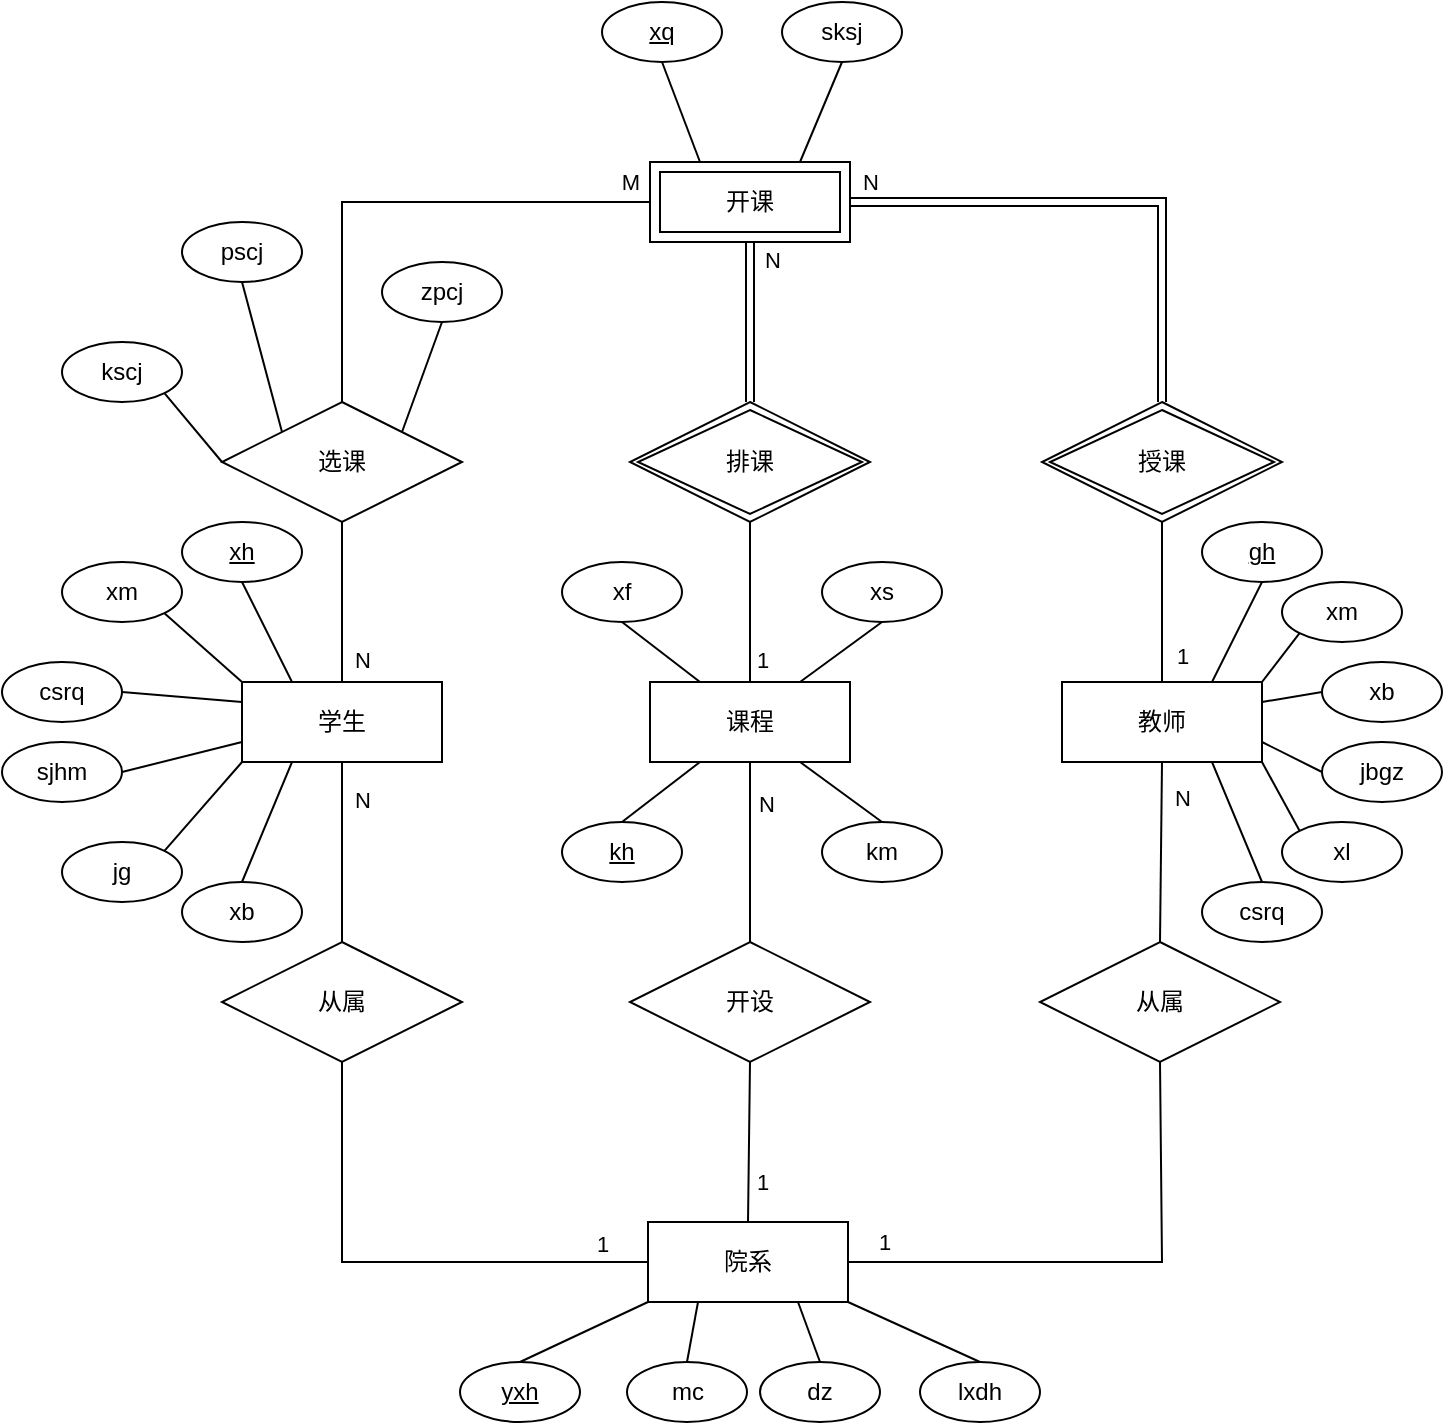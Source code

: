 <mxfile version="15.9.1" type="github"><diagram id="xAvXMKigYBJQHOJ__ktQ" name="Page-1"><mxGraphModel dx="865" dy="483" grid="1" gridSize="10" guides="1" tooltips="1" connect="1" arrows="1" fold="1" page="1" pageScale="1" pageWidth="827" pageHeight="1169" math="0" shadow="0"><root><mxCell id="0"/><mxCell id="1" parent="0"/><mxCell id="R14PTaD6hapXUhRl5ISd-1" value="院系" style="whiteSpace=wrap;html=1;align=center;" vertex="1" parent="1"><mxGeometry x="363" y="800" width="100" height="40" as="geometry"/></mxCell><mxCell id="R14PTaD6hapXUhRl5ISd-2" value="学生" style="whiteSpace=wrap;html=1;align=center;" vertex="1" parent="1"><mxGeometry x="160" y="530" width="100" height="40" as="geometry"/></mxCell><mxCell id="R14PTaD6hapXUhRl5ISd-3" value="教师" style="whiteSpace=wrap;html=1;align=center;" vertex="1" parent="1"><mxGeometry x="570" y="530" width="100" height="40" as="geometry"/></mxCell><mxCell id="R14PTaD6hapXUhRl5ISd-4" value="课程" style="whiteSpace=wrap;html=1;align=center;" vertex="1" parent="1"><mxGeometry x="364" y="530" width="100" height="40" as="geometry"/></mxCell><mxCell id="R14PTaD6hapXUhRl5ISd-6" value="开设" style="shape=rhombus;perimeter=rhombusPerimeter;whiteSpace=wrap;html=1;align=center;" vertex="1" parent="1"><mxGeometry x="354" y="660" width="120" height="60" as="geometry"/></mxCell><mxCell id="R14PTaD6hapXUhRl5ISd-7" value="从属" style="shape=rhombus;perimeter=rhombusPerimeter;whiteSpace=wrap;html=1;align=center;" vertex="1" parent="1"><mxGeometry x="150" y="660" width="120" height="60" as="geometry"/></mxCell><mxCell id="R14PTaD6hapXUhRl5ISd-8" value="从属" style="shape=rhombus;perimeter=rhombusPerimeter;whiteSpace=wrap;html=1;align=center;" vertex="1" parent="1"><mxGeometry x="559" y="660" width="120" height="60" as="geometry"/></mxCell><mxCell id="R14PTaD6hapXUhRl5ISd-11" value="" style="endArrow=none;html=1;rounded=0;exitX=0.5;exitY=0;exitDx=0;exitDy=0;entryX=0.5;entryY=1;entryDx=0;entryDy=0;" edge="1" parent="1" source="R14PTaD6hapXUhRl5ISd-1" target="R14PTaD6hapXUhRl5ISd-6"><mxGeometry relative="1" as="geometry"><mxPoint x="330" y="550" as="sourcePoint"/><mxPoint x="490" y="550" as="targetPoint"/></mxGeometry></mxCell><mxCell id="R14PTaD6hapXUhRl5ISd-31" value="1" style="edgeLabel;html=1;align=center;verticalAlign=middle;resizable=0;points=[];" vertex="1" connectable="0" parent="R14PTaD6hapXUhRl5ISd-11"><mxGeometry x="-0.504" y="1" relative="1" as="geometry"><mxPoint x="7" as="offset"/></mxGeometry></mxCell><mxCell id="R14PTaD6hapXUhRl5ISd-12" value="" style="endArrow=none;html=1;rounded=0;entryX=0;entryY=0.5;entryDx=0;entryDy=0;exitX=0.5;exitY=1;exitDx=0;exitDy=0;" edge="1" parent="1" source="R14PTaD6hapXUhRl5ISd-7" target="R14PTaD6hapXUhRl5ISd-1"><mxGeometry relative="1" as="geometry"><mxPoint x="190" y="759.5" as="sourcePoint"/><mxPoint x="350" y="759.5" as="targetPoint"/><Array as="points"><mxPoint x="210" y="820"/></Array></mxGeometry></mxCell><mxCell id="R14PTaD6hapXUhRl5ISd-28" value="1" style="edgeLabel;html=1;align=center;verticalAlign=middle;resizable=0;points=[];" vertex="1" connectable="0" parent="R14PTaD6hapXUhRl5ISd-12"><mxGeometry x="-0.816" y="4" relative="1" as="geometry"><mxPoint x="126" y="67" as="offset"/></mxGeometry></mxCell><mxCell id="R14PTaD6hapXUhRl5ISd-13" value="" style="endArrow=none;html=1;rounded=0;entryX=0.5;entryY=1;entryDx=0;entryDy=0;exitX=1;exitY=0.5;exitDx=0;exitDy=0;" edge="1" parent="1" source="R14PTaD6hapXUhRl5ISd-1" target="R14PTaD6hapXUhRl5ISd-8"><mxGeometry relative="1" as="geometry"><mxPoint x="330" y="550" as="sourcePoint"/><mxPoint x="490" y="550" as="targetPoint"/><Array as="points"><mxPoint x="620" y="820"/></Array></mxGeometry></mxCell><mxCell id="R14PTaD6hapXUhRl5ISd-30" value="1" style="edgeLabel;html=1;align=center;verticalAlign=middle;resizable=0;points=[];" vertex="1" connectable="0" parent="R14PTaD6hapXUhRl5ISd-13"><mxGeometry x="-0.86" y="1" relative="1" as="geometry"><mxPoint y="-9" as="offset"/></mxGeometry></mxCell><mxCell id="R14PTaD6hapXUhRl5ISd-14" value="" style="endArrow=none;html=1;rounded=0;exitX=0.5;exitY=1;exitDx=0;exitDy=0;entryX=0.5;entryY=0;entryDx=0;entryDy=0;" edge="1" parent="1" source="R14PTaD6hapXUhRl5ISd-2" target="R14PTaD6hapXUhRl5ISd-7"><mxGeometry relative="1" as="geometry"><mxPoint x="330" y="550" as="sourcePoint"/><mxPoint x="490" y="550" as="targetPoint"/></mxGeometry></mxCell><mxCell id="R14PTaD6hapXUhRl5ISd-29" value="N" style="edgeLabel;html=1;align=center;verticalAlign=middle;resizable=0;points=[];" vertex="1" connectable="0" parent="R14PTaD6hapXUhRl5ISd-14"><mxGeometry x="-0.58" y="1" relative="1" as="geometry"><mxPoint x="9" as="offset"/></mxGeometry></mxCell><mxCell id="R14PTaD6hapXUhRl5ISd-15" value="" style="endArrow=none;html=1;rounded=0;exitX=0.5;exitY=0;exitDx=0;exitDy=0;entryX=0.5;entryY=1;entryDx=0;entryDy=0;" edge="1" parent="1" source="R14PTaD6hapXUhRl5ISd-8" target="R14PTaD6hapXUhRl5ISd-3"><mxGeometry relative="1" as="geometry"><mxPoint x="330" y="550" as="sourcePoint"/><mxPoint x="490" y="550" as="targetPoint"/></mxGeometry></mxCell><mxCell id="R14PTaD6hapXUhRl5ISd-40" value="N" style="edgeLabel;html=1;align=center;verticalAlign=middle;resizable=0;points=[];" vertex="1" connectable="0" parent="R14PTaD6hapXUhRl5ISd-15"><mxGeometry x="0.597" y="1" relative="1" as="geometry"><mxPoint x="11" as="offset"/></mxGeometry></mxCell><mxCell id="R14PTaD6hapXUhRl5ISd-17" value="" style="endArrow=none;html=1;rounded=0;exitX=0.5;exitY=0;exitDx=0;exitDy=0;entryX=0.5;entryY=1;entryDx=0;entryDy=0;" edge="1" parent="1" source="R14PTaD6hapXUhRl5ISd-6" target="R14PTaD6hapXUhRl5ISd-4"><mxGeometry relative="1" as="geometry"><mxPoint x="330" y="550" as="sourcePoint"/><mxPoint x="490" y="550" as="targetPoint"/></mxGeometry></mxCell><mxCell id="R14PTaD6hapXUhRl5ISd-32" value="N" style="edgeLabel;html=1;align=center;verticalAlign=middle;resizable=0;points=[];" vertex="1" connectable="0" parent="R14PTaD6hapXUhRl5ISd-17"><mxGeometry x="0.547" y="-2" relative="1" as="geometry"><mxPoint x="6" as="offset"/></mxGeometry></mxCell><mxCell id="R14PTaD6hapXUhRl5ISd-18" value="开课" style="shape=ext;margin=3;double=1;whiteSpace=wrap;html=1;align=center;" vertex="1" parent="1"><mxGeometry x="364" y="270" width="100" height="40" as="geometry"/></mxCell><mxCell id="R14PTaD6hapXUhRl5ISd-19" value="排课" style="shape=rhombus;double=1;perimeter=rhombusPerimeter;whiteSpace=wrap;html=1;align=center;" vertex="1" parent="1"><mxGeometry x="354" y="390" width="120" height="60" as="geometry"/></mxCell><mxCell id="R14PTaD6hapXUhRl5ISd-20" value="授课" style="shape=rhombus;double=1;perimeter=rhombusPerimeter;whiteSpace=wrap;html=1;align=center;" vertex="1" parent="1"><mxGeometry x="560" y="390" width="120" height="60" as="geometry"/></mxCell><mxCell id="R14PTaD6hapXUhRl5ISd-22" value="" style="shape=link;html=1;rounded=0;exitX=0.5;exitY=1;exitDx=0;exitDy=0;entryX=0.5;entryY=0;entryDx=0;entryDy=0;" edge="1" parent="1" source="R14PTaD6hapXUhRl5ISd-18" target="R14PTaD6hapXUhRl5ISd-19"><mxGeometry width="100" relative="1" as="geometry"><mxPoint x="360" y="550" as="sourcePoint"/><mxPoint x="460" y="550" as="targetPoint"/></mxGeometry></mxCell><mxCell id="R14PTaD6hapXUhRl5ISd-38" value="N" style="edgeLabel;html=1;align=center;verticalAlign=middle;resizable=0;points=[];" vertex="1" connectable="0" parent="R14PTaD6hapXUhRl5ISd-22"><mxGeometry x="-0.769" relative="1" as="geometry"><mxPoint x="11" as="offset"/></mxGeometry></mxCell><mxCell id="R14PTaD6hapXUhRl5ISd-23" value="" style="endArrow=none;html=1;rounded=0;entryX=0.5;entryY=1;entryDx=0;entryDy=0;exitX=0.5;exitY=0;exitDx=0;exitDy=0;" edge="1" parent="1" source="R14PTaD6hapXUhRl5ISd-3" target="R14PTaD6hapXUhRl5ISd-20"><mxGeometry relative="1" as="geometry"><mxPoint x="330" y="550" as="sourcePoint"/><mxPoint x="490" y="550" as="targetPoint"/></mxGeometry></mxCell><mxCell id="R14PTaD6hapXUhRl5ISd-39" value="1" style="edgeLabel;html=1;align=center;verticalAlign=middle;resizable=0;points=[];" vertex="1" connectable="0" parent="R14PTaD6hapXUhRl5ISd-23"><mxGeometry x="-0.659" relative="1" as="geometry"><mxPoint x="10" as="offset"/></mxGeometry></mxCell><mxCell id="R14PTaD6hapXUhRl5ISd-24" value="" style="shape=link;html=1;rounded=0;entryX=0.5;entryY=0;entryDx=0;entryDy=0;exitX=1;exitY=0.5;exitDx=0;exitDy=0;" edge="1" parent="1" source="R14PTaD6hapXUhRl5ISd-18" target="R14PTaD6hapXUhRl5ISd-20"><mxGeometry width="100" relative="1" as="geometry"><mxPoint x="360" y="550" as="sourcePoint"/><mxPoint x="460" y="550" as="targetPoint"/><Array as="points"><mxPoint x="620" y="290"/></Array></mxGeometry></mxCell><mxCell id="R14PTaD6hapXUhRl5ISd-35" value="N" style="edgeLabel;html=1;align=center;verticalAlign=middle;resizable=0;points=[];" vertex="1" connectable="0" parent="R14PTaD6hapXUhRl5ISd-24"><mxGeometry x="-0.929" y="3" relative="1" as="geometry"><mxPoint x="1" y="-7" as="offset"/></mxGeometry></mxCell><mxCell id="R14PTaD6hapXUhRl5ISd-25" value="选课" style="shape=rhombus;perimeter=rhombusPerimeter;whiteSpace=wrap;html=1;align=center;" vertex="1" parent="1"><mxGeometry x="150" y="390" width="120" height="60" as="geometry"/></mxCell><mxCell id="R14PTaD6hapXUhRl5ISd-26" value="" style="endArrow=none;html=1;rounded=0;exitX=0.5;exitY=1;exitDx=0;exitDy=0;entryX=0.5;entryY=0;entryDx=0;entryDy=0;" edge="1" parent="1" source="R14PTaD6hapXUhRl5ISd-25" target="R14PTaD6hapXUhRl5ISd-2"><mxGeometry relative="1" as="geometry"><mxPoint x="330" y="550" as="sourcePoint"/><mxPoint x="490" y="550" as="targetPoint"/></mxGeometry></mxCell><mxCell id="R14PTaD6hapXUhRl5ISd-33" value="N" style="edgeLabel;html=1;align=center;verticalAlign=middle;resizable=0;points=[];" vertex="1" connectable="0" parent="R14PTaD6hapXUhRl5ISd-26"><mxGeometry x="0.716" y="-2" relative="1" as="geometry"><mxPoint x="12" as="offset"/></mxGeometry></mxCell><mxCell id="R14PTaD6hapXUhRl5ISd-27" value="" style="endArrow=none;html=1;rounded=0;exitX=0;exitY=0.5;exitDx=0;exitDy=0;entryX=0.5;entryY=0;entryDx=0;entryDy=0;" edge="1" parent="1" source="R14PTaD6hapXUhRl5ISd-18" target="R14PTaD6hapXUhRl5ISd-25"><mxGeometry relative="1" as="geometry"><mxPoint x="330" y="550" as="sourcePoint"/><mxPoint x="490" y="550" as="targetPoint"/><Array as="points"><mxPoint x="210" y="290"/></Array></mxGeometry></mxCell><mxCell id="R14PTaD6hapXUhRl5ISd-34" value="M" style="edgeLabel;html=1;align=center;verticalAlign=middle;resizable=0;points=[];" vertex="1" connectable="0" parent="R14PTaD6hapXUhRl5ISd-27"><mxGeometry x="-0.882" y="1" relative="1" as="geometry"><mxPoint x="5" y="-11" as="offset"/></mxGeometry></mxCell><mxCell id="R14PTaD6hapXUhRl5ISd-36" value="" style="endArrow=none;html=1;rounded=0;exitX=0.5;exitY=1;exitDx=0;exitDy=0;entryX=0.5;entryY=0;entryDx=0;entryDy=0;" edge="1" parent="1" source="R14PTaD6hapXUhRl5ISd-19" target="R14PTaD6hapXUhRl5ISd-4"><mxGeometry relative="1" as="geometry"><mxPoint x="350" y="530" as="sourcePoint"/><mxPoint x="510" y="530" as="targetPoint"/></mxGeometry></mxCell><mxCell id="R14PTaD6hapXUhRl5ISd-37" value="1" style="edgeLabel;html=1;align=center;verticalAlign=middle;resizable=0;points=[];" vertex="1" connectable="0" parent="R14PTaD6hapXUhRl5ISd-36"><mxGeometry x="0.716" relative="1" as="geometry"><mxPoint x="6" as="offset"/></mxGeometry></mxCell><mxCell id="R14PTaD6hapXUhRl5ISd-41" value="yxh" style="ellipse;whiteSpace=wrap;html=1;align=center;fontStyle=4;" vertex="1" parent="1"><mxGeometry x="269" y="870" width="60" height="30" as="geometry"/></mxCell><mxCell id="R14PTaD6hapXUhRl5ISd-42" value="mc" style="ellipse;whiteSpace=wrap;html=1;align=center;" vertex="1" parent="1"><mxGeometry x="352.5" y="870" width="60" height="30" as="geometry"/></mxCell><mxCell id="R14PTaD6hapXUhRl5ISd-43" value="dz" style="ellipse;whiteSpace=wrap;html=1;align=center;" vertex="1" parent="1"><mxGeometry x="419" y="870" width="60" height="30" as="geometry"/></mxCell><mxCell id="R14PTaD6hapXUhRl5ISd-44" value="lxdh" style="ellipse;whiteSpace=wrap;html=1;align=center;" vertex="1" parent="1"><mxGeometry x="499" y="870" width="60" height="30" as="geometry"/></mxCell><mxCell id="R14PTaD6hapXUhRl5ISd-45" value="" style="endArrow=none;html=1;rounded=0;exitX=0;exitY=1;exitDx=0;exitDy=0;entryX=0.5;entryY=0;entryDx=0;entryDy=0;" edge="1" parent="1" source="R14PTaD6hapXUhRl5ISd-1" target="R14PTaD6hapXUhRl5ISd-41"><mxGeometry relative="1" as="geometry"><mxPoint x="470" y="780" as="sourcePoint"/><mxPoint x="630" y="780" as="targetPoint"/></mxGeometry></mxCell><mxCell id="R14PTaD6hapXUhRl5ISd-46" value="" style="endArrow=none;html=1;rounded=0;exitX=0.25;exitY=1;exitDx=0;exitDy=0;entryX=0.5;entryY=0;entryDx=0;entryDy=0;" edge="1" parent="1" source="R14PTaD6hapXUhRl5ISd-1" target="R14PTaD6hapXUhRl5ISd-42"><mxGeometry relative="1" as="geometry"><mxPoint x="420" y="770" as="sourcePoint"/><mxPoint x="580" y="770" as="targetPoint"/></mxGeometry></mxCell><mxCell id="R14PTaD6hapXUhRl5ISd-48" value="" style="endArrow=none;html=1;rounded=0;exitX=0.75;exitY=1;exitDx=0;exitDy=0;entryX=0.5;entryY=0;entryDx=0;entryDy=0;" edge="1" parent="1" source="R14PTaD6hapXUhRl5ISd-1" target="R14PTaD6hapXUhRl5ISd-43"><mxGeometry relative="1" as="geometry"><mxPoint x="420" y="770" as="sourcePoint"/><mxPoint x="580" y="770" as="targetPoint"/></mxGeometry></mxCell><mxCell id="R14PTaD6hapXUhRl5ISd-49" value="" style="endArrow=none;html=1;rounded=0;entryX=0.5;entryY=0;entryDx=0;entryDy=0;exitX=1;exitY=1;exitDx=0;exitDy=0;" edge="1" parent="1" source="R14PTaD6hapXUhRl5ISd-1" target="R14PTaD6hapXUhRl5ISd-44"><mxGeometry relative="1" as="geometry"><mxPoint x="420" y="770" as="sourcePoint"/><mxPoint x="580" y="770" as="targetPoint"/></mxGeometry></mxCell><mxCell id="R14PTaD6hapXUhRl5ISd-51" value="xh" style="ellipse;whiteSpace=wrap;html=1;align=center;fontStyle=4;" vertex="1" parent="1"><mxGeometry x="130" y="450" width="60" height="30" as="geometry"/></mxCell><mxCell id="R14PTaD6hapXUhRl5ISd-52" value="xm" style="ellipse;whiteSpace=wrap;html=1;align=center;" vertex="1" parent="1"><mxGeometry x="70" y="470" width="60" height="30" as="geometry"/></mxCell><mxCell id="R14PTaD6hapXUhRl5ISd-53" value="csrq" style="ellipse;whiteSpace=wrap;html=1;align=center;" vertex="1" parent="1"><mxGeometry x="40" y="520" width="60" height="30" as="geometry"/></mxCell><mxCell id="R14PTaD6hapXUhRl5ISd-54" value="sjhm" style="ellipse;whiteSpace=wrap;html=1;align=center;" vertex="1" parent="1"><mxGeometry x="40" y="560" width="60" height="30" as="geometry"/></mxCell><mxCell id="R14PTaD6hapXUhRl5ISd-55" value="jg" style="ellipse;whiteSpace=wrap;html=1;align=center;" vertex="1" parent="1"><mxGeometry x="70" y="610" width="60" height="30" as="geometry"/></mxCell><mxCell id="R14PTaD6hapXUhRl5ISd-56" value="xb" style="ellipse;whiteSpace=wrap;html=1;align=center;" vertex="1" parent="1"><mxGeometry x="130" y="630" width="60" height="30" as="geometry"/></mxCell><mxCell id="R14PTaD6hapXUhRl5ISd-58" value="" style="endArrow=none;html=1;rounded=0;entryX=1;entryY=1;entryDx=0;entryDy=0;exitX=0;exitY=0;exitDx=0;exitDy=0;" edge="1" parent="1" source="R14PTaD6hapXUhRl5ISd-2" target="R14PTaD6hapXUhRl5ISd-52"><mxGeometry relative="1" as="geometry"><mxPoint x="370" y="550" as="sourcePoint"/><mxPoint x="530" y="550" as="targetPoint"/></mxGeometry></mxCell><mxCell id="R14PTaD6hapXUhRl5ISd-60" value="" style="endArrow=none;html=1;rounded=0;exitX=0.5;exitY=1;exitDx=0;exitDy=0;entryX=0.25;entryY=0;entryDx=0;entryDy=0;" edge="1" parent="1" source="R14PTaD6hapXUhRl5ISd-51" target="R14PTaD6hapXUhRl5ISd-2"><mxGeometry relative="1" as="geometry"><mxPoint x="370" y="550" as="sourcePoint"/><mxPoint x="530" y="550" as="targetPoint"/></mxGeometry></mxCell><mxCell id="R14PTaD6hapXUhRl5ISd-61" value="" style="endArrow=none;html=1;rounded=0;exitX=0;exitY=0.25;exitDx=0;exitDy=0;entryX=1;entryY=0.5;entryDx=0;entryDy=0;" edge="1" parent="1" source="R14PTaD6hapXUhRl5ISd-2" target="R14PTaD6hapXUhRl5ISd-53"><mxGeometry relative="1" as="geometry"><mxPoint x="370" y="550" as="sourcePoint"/><mxPoint x="530" y="550" as="targetPoint"/></mxGeometry></mxCell><mxCell id="R14PTaD6hapXUhRl5ISd-62" value="" style="endArrow=none;html=1;rounded=0;exitX=1;exitY=0.5;exitDx=0;exitDy=0;entryX=0;entryY=0.75;entryDx=0;entryDy=0;" edge="1" parent="1" source="R14PTaD6hapXUhRl5ISd-54" target="R14PTaD6hapXUhRl5ISd-2"><mxGeometry relative="1" as="geometry"><mxPoint x="370" y="550" as="sourcePoint"/><mxPoint x="530" y="550" as="targetPoint"/></mxGeometry></mxCell><mxCell id="R14PTaD6hapXUhRl5ISd-63" value="" style="endArrow=none;html=1;rounded=0;exitX=0;exitY=1;exitDx=0;exitDy=0;entryX=1;entryY=0;entryDx=0;entryDy=0;" edge="1" parent="1" source="R14PTaD6hapXUhRl5ISd-2" target="R14PTaD6hapXUhRl5ISd-55"><mxGeometry relative="1" as="geometry"><mxPoint x="370" y="550" as="sourcePoint"/><mxPoint x="530" y="550" as="targetPoint"/></mxGeometry></mxCell><mxCell id="R14PTaD6hapXUhRl5ISd-64" value="" style="endArrow=none;html=1;rounded=0;exitX=0.25;exitY=1;exitDx=0;exitDy=0;entryX=0.5;entryY=0;entryDx=0;entryDy=0;" edge="1" parent="1" source="R14PTaD6hapXUhRl5ISd-2" target="R14PTaD6hapXUhRl5ISd-56"><mxGeometry relative="1" as="geometry"><mxPoint x="370" y="550" as="sourcePoint"/><mxPoint x="530" y="550" as="targetPoint"/></mxGeometry></mxCell><mxCell id="R14PTaD6hapXUhRl5ISd-65" value="gh" style="ellipse;whiteSpace=wrap;html=1;align=center;fontStyle=4;" vertex="1" parent="1"><mxGeometry x="640" y="450" width="60" height="30" as="geometry"/></mxCell><mxCell id="R14PTaD6hapXUhRl5ISd-66" value="xm" style="ellipse;whiteSpace=wrap;html=1;align=center;" vertex="1" parent="1"><mxGeometry x="680" y="480" width="60" height="30" as="geometry"/></mxCell><mxCell id="R14PTaD6hapXUhRl5ISd-67" value="xb" style="ellipse;whiteSpace=wrap;html=1;align=center;" vertex="1" parent="1"><mxGeometry x="700" y="520" width="60" height="30" as="geometry"/></mxCell><mxCell id="R14PTaD6hapXUhRl5ISd-68" value="jbgz" style="ellipse;whiteSpace=wrap;html=1;align=center;" vertex="1" parent="1"><mxGeometry x="700" y="560" width="60" height="30" as="geometry"/></mxCell><mxCell id="R14PTaD6hapXUhRl5ISd-69" value="xl" style="ellipse;whiteSpace=wrap;html=1;align=center;" vertex="1" parent="1"><mxGeometry x="680" y="600" width="60" height="30" as="geometry"/></mxCell><mxCell id="R14PTaD6hapXUhRl5ISd-70" value="csrq" style="ellipse;whiteSpace=wrap;html=1;align=center;" vertex="1" parent="1"><mxGeometry x="640" y="630" width="60" height="30" as="geometry"/></mxCell><mxCell id="R14PTaD6hapXUhRl5ISd-71" value="" style="endArrow=none;html=1;rounded=0;entryX=0.5;entryY=1;entryDx=0;entryDy=0;exitX=0.75;exitY=0;exitDx=0;exitDy=0;" edge="1" parent="1" source="R14PTaD6hapXUhRl5ISd-3" target="R14PTaD6hapXUhRl5ISd-65"><mxGeometry relative="1" as="geometry"><mxPoint x="370" y="640" as="sourcePoint"/><mxPoint x="530" y="640" as="targetPoint"/></mxGeometry></mxCell><mxCell id="R14PTaD6hapXUhRl5ISd-72" value="" style="endArrow=none;html=1;rounded=0;entryX=0;entryY=1;entryDx=0;entryDy=0;exitX=1;exitY=0;exitDx=0;exitDy=0;" edge="1" parent="1" source="R14PTaD6hapXUhRl5ISd-3" target="R14PTaD6hapXUhRl5ISd-66"><mxGeometry relative="1" as="geometry"><mxPoint x="370" y="640" as="sourcePoint"/><mxPoint x="530" y="640" as="targetPoint"/></mxGeometry></mxCell><mxCell id="R14PTaD6hapXUhRl5ISd-73" value="" style="endArrow=none;html=1;rounded=0;entryX=0;entryY=0.5;entryDx=0;entryDy=0;exitX=1;exitY=0.25;exitDx=0;exitDy=0;" edge="1" parent="1" source="R14PTaD6hapXUhRl5ISd-3" target="R14PTaD6hapXUhRl5ISd-67"><mxGeometry relative="1" as="geometry"><mxPoint x="370" y="640" as="sourcePoint"/><mxPoint x="530" y="640" as="targetPoint"/></mxGeometry></mxCell><mxCell id="R14PTaD6hapXUhRl5ISd-74" value="" style="endArrow=none;html=1;rounded=0;entryX=0;entryY=0.5;entryDx=0;entryDy=0;exitX=1;exitY=0.75;exitDx=0;exitDy=0;" edge="1" parent="1" source="R14PTaD6hapXUhRl5ISd-3" target="R14PTaD6hapXUhRl5ISd-68"><mxGeometry relative="1" as="geometry"><mxPoint x="370" y="640" as="sourcePoint"/><mxPoint x="530" y="640" as="targetPoint"/></mxGeometry></mxCell><mxCell id="R14PTaD6hapXUhRl5ISd-75" value="" style="endArrow=none;html=1;rounded=0;entryX=1;entryY=1;entryDx=0;entryDy=0;exitX=0;exitY=0;exitDx=0;exitDy=0;" edge="1" parent="1" source="R14PTaD6hapXUhRl5ISd-69" target="R14PTaD6hapXUhRl5ISd-3"><mxGeometry relative="1" as="geometry"><mxPoint x="370" y="640" as="sourcePoint"/><mxPoint x="530" y="640" as="targetPoint"/></mxGeometry></mxCell><mxCell id="R14PTaD6hapXUhRl5ISd-76" value="" style="endArrow=none;html=1;rounded=0;entryX=0.75;entryY=1;entryDx=0;entryDy=0;exitX=0.5;exitY=0;exitDx=0;exitDy=0;" edge="1" parent="1" source="R14PTaD6hapXUhRl5ISd-70" target="R14PTaD6hapXUhRl5ISd-3"><mxGeometry relative="1" as="geometry"><mxPoint x="370" y="640" as="sourcePoint"/><mxPoint x="530" y="640" as="targetPoint"/></mxGeometry></mxCell><mxCell id="R14PTaD6hapXUhRl5ISd-78" value="kh" style="ellipse;whiteSpace=wrap;html=1;align=center;fontStyle=4;" vertex="1" parent="1"><mxGeometry x="320" y="600" width="60" height="30" as="geometry"/></mxCell><mxCell id="R14PTaD6hapXUhRl5ISd-79" value="km" style="ellipse;whiteSpace=wrap;html=1;align=center;" vertex="1" parent="1"><mxGeometry x="450" y="600" width="60" height="30" as="geometry"/></mxCell><mxCell id="R14PTaD6hapXUhRl5ISd-80" value="xf" style="ellipse;whiteSpace=wrap;html=1;align=center;" vertex="1" parent="1"><mxGeometry x="320" y="470" width="60" height="30" as="geometry"/></mxCell><mxCell id="R14PTaD6hapXUhRl5ISd-81" value="xs" style="ellipse;whiteSpace=wrap;html=1;align=center;" vertex="1" parent="1"><mxGeometry x="450" y="470" width="60" height="30" as="geometry"/></mxCell><mxCell id="R14PTaD6hapXUhRl5ISd-82" value="" style="endArrow=none;html=1;rounded=0;exitX=0.25;exitY=1;exitDx=0;exitDy=0;entryX=0.5;entryY=0;entryDx=0;entryDy=0;" edge="1" parent="1" source="R14PTaD6hapXUhRl5ISd-4" target="R14PTaD6hapXUhRl5ISd-78"><mxGeometry relative="1" as="geometry"><mxPoint x="370" y="640" as="sourcePoint"/><mxPoint x="530" y="640" as="targetPoint"/></mxGeometry></mxCell><mxCell id="R14PTaD6hapXUhRl5ISd-84" value="" style="endArrow=none;html=1;rounded=0;entryX=0.5;entryY=0;entryDx=0;entryDy=0;exitX=0.75;exitY=1;exitDx=0;exitDy=0;" edge="1" parent="1" source="R14PTaD6hapXUhRl5ISd-4" target="R14PTaD6hapXUhRl5ISd-79"><mxGeometry relative="1" as="geometry"><mxPoint x="370" y="640" as="sourcePoint"/><mxPoint x="530" y="640" as="targetPoint"/></mxGeometry></mxCell><mxCell id="R14PTaD6hapXUhRl5ISd-85" value="" style="endArrow=none;html=1;rounded=0;exitX=0.25;exitY=0;exitDx=0;exitDy=0;entryX=0.5;entryY=1;entryDx=0;entryDy=0;" edge="1" parent="1" source="R14PTaD6hapXUhRl5ISd-4" target="R14PTaD6hapXUhRl5ISd-80"><mxGeometry relative="1" as="geometry"><mxPoint x="370" y="640" as="sourcePoint"/><mxPoint x="530" y="640" as="targetPoint"/></mxGeometry></mxCell><mxCell id="R14PTaD6hapXUhRl5ISd-86" value="" style="endArrow=none;html=1;rounded=0;exitX=0.5;exitY=1;exitDx=0;exitDy=0;entryX=0.75;entryY=0;entryDx=0;entryDy=0;" edge="1" parent="1" source="R14PTaD6hapXUhRl5ISd-81" target="R14PTaD6hapXUhRl5ISd-4"><mxGeometry relative="1" as="geometry"><mxPoint x="370" y="640" as="sourcePoint"/><mxPoint x="530" y="640" as="targetPoint"/></mxGeometry></mxCell><mxCell id="R14PTaD6hapXUhRl5ISd-89" value="xq" style="ellipse;whiteSpace=wrap;html=1;align=center;fontStyle=4;" vertex="1" parent="1"><mxGeometry x="340" y="190" width="60" height="30" as="geometry"/></mxCell><mxCell id="R14PTaD6hapXUhRl5ISd-90" value="sksj" style="ellipse;whiteSpace=wrap;html=1;align=center;" vertex="1" parent="1"><mxGeometry x="430" y="190" width="60" height="30" as="geometry"/></mxCell><mxCell id="R14PTaD6hapXUhRl5ISd-91" value="" style="endArrow=none;html=1;rounded=0;exitX=0.5;exitY=1;exitDx=0;exitDy=0;entryX=0.25;entryY=0;entryDx=0;entryDy=0;" edge="1" parent="1" source="R14PTaD6hapXUhRl5ISd-89" target="R14PTaD6hapXUhRl5ISd-18"><mxGeometry relative="1" as="geometry"><mxPoint x="370" y="390" as="sourcePoint"/><mxPoint x="530" y="390" as="targetPoint"/></mxGeometry></mxCell><mxCell id="R14PTaD6hapXUhRl5ISd-92" value="" style="endArrow=none;html=1;rounded=0;entryX=0.5;entryY=1;entryDx=0;entryDy=0;exitX=0.75;exitY=0;exitDx=0;exitDy=0;" edge="1" parent="1" source="R14PTaD6hapXUhRl5ISd-18" target="R14PTaD6hapXUhRl5ISd-90"><mxGeometry relative="1" as="geometry"><mxPoint x="370" y="390" as="sourcePoint"/><mxPoint x="530" y="390" as="targetPoint"/></mxGeometry></mxCell><mxCell id="R14PTaD6hapXUhRl5ISd-93" value="pscj" style="ellipse;whiteSpace=wrap;html=1;align=center;" vertex="1" parent="1"><mxGeometry x="130" y="300" width="60" height="30" as="geometry"/></mxCell><mxCell id="R14PTaD6hapXUhRl5ISd-94" value="kscj" style="ellipse;whiteSpace=wrap;html=1;align=center;" vertex="1" parent="1"><mxGeometry x="70" y="360" width="60" height="30" as="geometry"/></mxCell><mxCell id="R14PTaD6hapXUhRl5ISd-95" value="zpcj" style="ellipse;whiteSpace=wrap;html=1;align=center;" vertex="1" parent="1"><mxGeometry x="230" y="320" width="60" height="30" as="geometry"/></mxCell><mxCell id="R14PTaD6hapXUhRl5ISd-96" value="" style="endArrow=none;html=1;rounded=0;exitX=0;exitY=0.5;exitDx=0;exitDy=0;entryX=1;entryY=1;entryDx=0;entryDy=0;" edge="1" parent="1" source="R14PTaD6hapXUhRl5ISd-25" target="R14PTaD6hapXUhRl5ISd-94"><mxGeometry relative="1" as="geometry"><mxPoint x="370" y="390" as="sourcePoint"/><mxPoint x="530" y="390" as="targetPoint"/></mxGeometry></mxCell><mxCell id="R14PTaD6hapXUhRl5ISd-97" value="" style="endArrow=none;html=1;rounded=0;exitX=0.5;exitY=1;exitDx=0;exitDy=0;entryX=0;entryY=0;entryDx=0;entryDy=0;" edge="1" parent="1" source="R14PTaD6hapXUhRl5ISd-93" target="R14PTaD6hapXUhRl5ISd-25"><mxGeometry relative="1" as="geometry"><mxPoint x="370" y="390" as="sourcePoint"/><mxPoint x="530" y="390" as="targetPoint"/></mxGeometry></mxCell><mxCell id="R14PTaD6hapXUhRl5ISd-98" value="" style="endArrow=none;html=1;rounded=0;exitX=0.5;exitY=1;exitDx=0;exitDy=0;entryX=1;entryY=0;entryDx=0;entryDy=0;" edge="1" parent="1" source="R14PTaD6hapXUhRl5ISd-95" target="R14PTaD6hapXUhRl5ISd-25"><mxGeometry relative="1" as="geometry"><mxPoint x="370" y="390" as="sourcePoint"/><mxPoint x="530" y="390" as="targetPoint"/></mxGeometry></mxCell></root></mxGraphModel></diagram></mxfile>